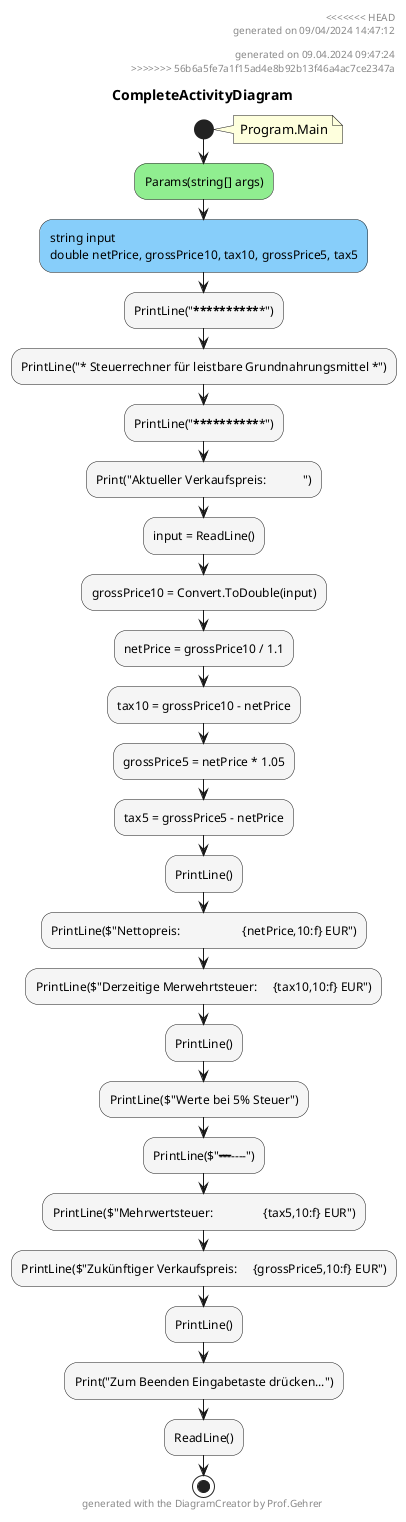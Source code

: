 @startuml CompleteActivityDiagram
header
<<<<<<< HEAD
generated on 09/04/2024 14:47:12
=======
generated on 09.04.2024 09:47:24
>>>>>>> 56b6a5fe7a1f15ad4e8b92b13f46a4ac7ce2347a
end header
title CompleteActivityDiagram
start
note right:  Program.Main
#LightGreen:Params(string[] args);
#LightSkyBlue:string input\ndouble netPrice, grossPrice10, tax10, grossPrice5, tax5;
#WhiteSmoke:PrintLine("***************************************************");
#WhiteSmoke:PrintLine("* Steuerrechner für leistbare Grundnahrungsmittel *");
#WhiteSmoke:PrintLine("***************************************************");
#WhiteSmoke:Print("Aktueller Verkaufspreis:            ");
#WhiteSmoke:input = ReadLine();
#WhiteSmoke:grossPrice10 = Convert.ToDouble(input);
#WhiteSmoke:netPrice = grossPrice10 / 1.1;
#WhiteSmoke:tax10 = grossPrice10 - netPrice;
#WhiteSmoke:grossPrice5 = netPrice * 1.05;
#WhiteSmoke:tax5 = grossPrice5 - netPrice;
#WhiteSmoke:PrintLine();
#WhiteSmoke:PrintLine($"Nettopreis:                    {netPrice,10:f} EUR");
#WhiteSmoke:PrintLine($"Derzeitige Merwehrtsteuer:     {tax10,10:f} EUR");
#WhiteSmoke:PrintLine();
#WhiteSmoke:PrintLine($"Werte bei 5% Steuer");
#WhiteSmoke:PrintLine($"-------------------");
#WhiteSmoke:PrintLine($"Mehrwertsteuer:                {tax5,10:f} EUR");
#WhiteSmoke:PrintLine($"Zukünftiger Verkaufspreis:     {grossPrice5,10:f} EUR");
#WhiteSmoke:PrintLine();
#WhiteSmoke:Print("Zum Beenden Eingabetaste drücken...");
#WhiteSmoke:ReadLine();
stop
footer
generated with the DiagramCreator by Prof.Gehrer
end footer
@enduml
